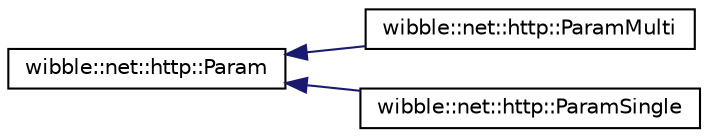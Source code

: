 digraph G
{
  edge [fontname="Helvetica",fontsize="10",labelfontname="Helvetica",labelfontsize="10"];
  node [fontname="Helvetica",fontsize="10",shape=record];
  rankdir="LR";
  Node1 [label="wibble::net::http::Param",height=0.2,width=0.4,color="black", fillcolor="white", style="filled",URL="$structwibble_1_1net_1_1http_1_1Param.html",tooltip="Base interface for GET or POST parameters."];
  Node1 -> Node2 [dir="back",color="midnightblue",fontsize="10",style="solid",fontname="Helvetica"];
  Node2 [label="wibble::net::http::ParamMulti",height=0.2,width=0.4,color="black", fillcolor="white", style="filled",URL="$structwibble_1_1net_1_1http_1_1ParamMulti.html",tooltip="Multi-valued parameter."];
  Node1 -> Node3 [dir="back",color="midnightblue",fontsize="10",style="solid",fontname="Helvetica"];
  Node3 [label="wibble::net::http::ParamSingle",height=0.2,width=0.4,color="black", fillcolor="white", style="filled",URL="$structwibble_1_1net_1_1http_1_1ParamSingle.html",tooltip="Single-valued parameter."];
}
